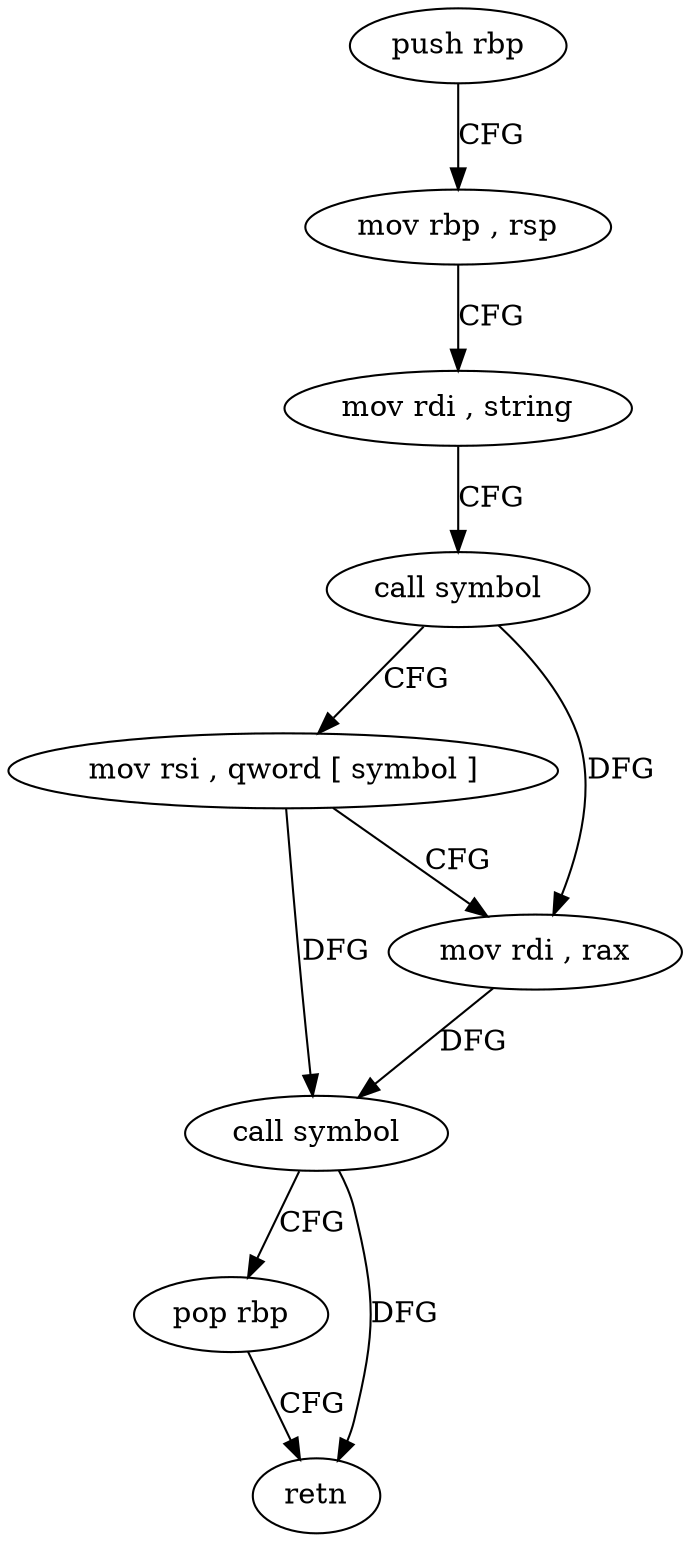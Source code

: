 digraph "func" {
"4200400" [label = "push rbp" ]
"4200401" [label = "mov rbp , rsp" ]
"4200404" [label = "mov rdi , string" ]
"4200414" [label = "call symbol" ]
"4200419" [label = "mov rsi , qword [ symbol ]" ]
"4200427" [label = "mov rdi , rax" ]
"4200430" [label = "call symbol" ]
"4200435" [label = "pop rbp" ]
"4200436" [label = "retn" ]
"4200400" -> "4200401" [ label = "CFG" ]
"4200401" -> "4200404" [ label = "CFG" ]
"4200404" -> "4200414" [ label = "CFG" ]
"4200414" -> "4200419" [ label = "CFG" ]
"4200414" -> "4200427" [ label = "DFG" ]
"4200419" -> "4200427" [ label = "CFG" ]
"4200419" -> "4200430" [ label = "DFG" ]
"4200427" -> "4200430" [ label = "DFG" ]
"4200430" -> "4200435" [ label = "CFG" ]
"4200430" -> "4200436" [ label = "DFG" ]
"4200435" -> "4200436" [ label = "CFG" ]
}
